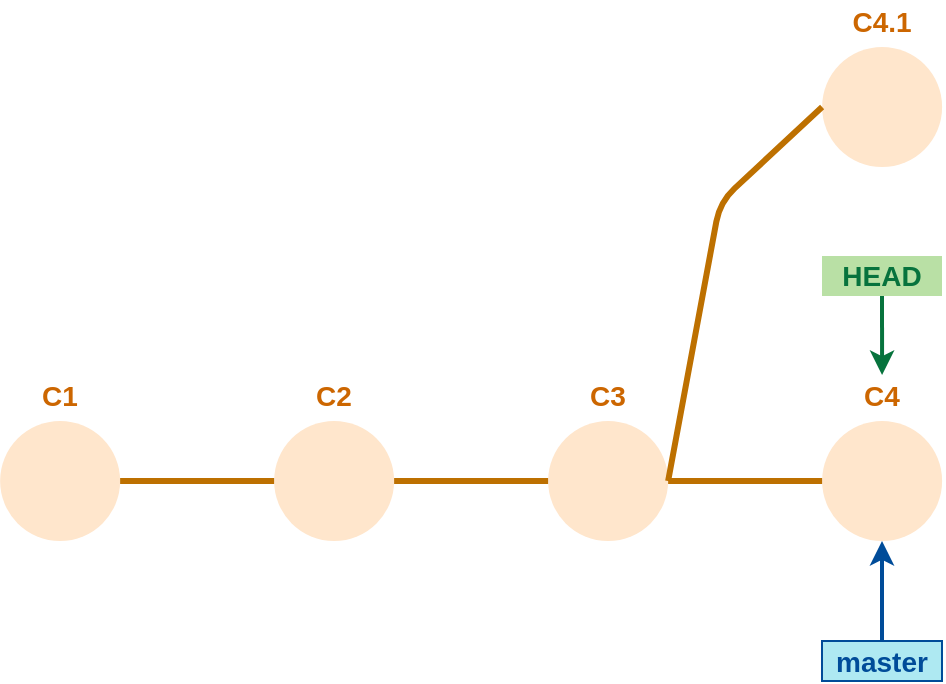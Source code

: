 <mxfile version="12.1.3" type="device" pages="1"><diagram id="HAET5fpl5bqPvAFkC88v" name="Page-1"><mxGraphModel dx="689" dy="785" grid="1" gridSize="10" guides="1" tooltips="1" connect="1" arrows="1" fold="1" page="1" pageScale="1" pageWidth="1100" pageHeight="1169" math="0" shadow="0"><root><mxCell id="0"/><mxCell id="1" parent="0"/><mxCell id="OzglFJ8sJ1fg2wrmD4SC-4" value="" style="ellipse;whiteSpace=wrap;html=1;aspect=fixed;fillColor=#FFE6CC;strokeColor=none;" parent="1" vertex="1"><mxGeometry x="40.059" y="299.5" width="60" height="60" as="geometry"/></mxCell><mxCell id="OzglFJ8sJ1fg2wrmD4SC-5" value="" style="ellipse;whiteSpace=wrap;html=1;aspect=fixed;fillColor=#FFE6CC;strokeColor=none;" parent="1" vertex="1"><mxGeometry x="177.059" y="299.5" width="60" height="60" as="geometry"/></mxCell><mxCell id="OzglFJ8sJ1fg2wrmD4SC-6" value="" style="endArrow=none;html=1;entryX=1;entryY=0.5;entryDx=0;entryDy=0;exitX=0;exitY=0.5;exitDx=0;exitDy=0;endFill=0;fillColor=#f0a30a;strokeColor=#BD7000;strokeWidth=3;" parent="1" source="OzglFJ8sJ1fg2wrmD4SC-5" target="OzglFJ8sJ1fg2wrmD4SC-4" edge="1"><mxGeometry width="50" height="50" relative="1" as="geometry"><mxPoint x="40.059" y="449.5" as="sourcePoint"/><mxPoint x="90.059" y="399.5" as="targetPoint"/></mxGeometry></mxCell><mxCell id="OzglFJ8sJ1fg2wrmD4SC-7" value="C1" style="text;html=1;strokeColor=none;fillColor=none;align=center;verticalAlign=middle;whiteSpace=wrap;rounded=0;fontStyle=1;fontSize=14;fontColor=#CC6600;" parent="1" vertex="1"><mxGeometry x="50.059" y="276.5" width="40" height="20" as="geometry"/></mxCell><mxCell id="OzglFJ8sJ1fg2wrmD4SC-8" value="C2" style="text;html=1;strokeColor=none;fillColor=none;align=center;verticalAlign=middle;whiteSpace=wrap;rounded=0;fontStyle=1;fontSize=14;fontColor=#CC6600;" parent="1" vertex="1"><mxGeometry x="187.059" y="276.5" width="40" height="20" as="geometry"/></mxCell><mxCell id="OzglFJ8sJ1fg2wrmD4SC-9" value="" style="ellipse;whiteSpace=wrap;html=1;aspect=fixed;fillColor=#FFE6CC;strokeColor=none;" parent="1" vertex="1"><mxGeometry x="314.059" y="299.5" width="60" height="60" as="geometry"/></mxCell><mxCell id="OzglFJ8sJ1fg2wrmD4SC-10" value="" style="endArrow=none;html=1;entryX=1;entryY=0.5;entryDx=0;entryDy=0;exitX=0;exitY=0.5;exitDx=0;exitDy=0;endFill=0;fillColor=#f0a30a;strokeColor=#BD7000;strokeWidth=3;" parent="1" source="OzglFJ8sJ1fg2wrmD4SC-9" edge="1"><mxGeometry width="50" height="50" relative="1" as="geometry"><mxPoint x="177.059" y="449.5" as="sourcePoint"/><mxPoint x="237.059" y="329.5" as="targetPoint"/></mxGeometry></mxCell><mxCell id="OzglFJ8sJ1fg2wrmD4SC-11" value="C3" style="text;html=1;strokeColor=none;fillColor=none;align=center;verticalAlign=middle;whiteSpace=wrap;rounded=0;fontStyle=1;fontSize=14;fontColor=#CC6600;" parent="1" vertex="1"><mxGeometry x="324.059" y="276.5" width="40" height="20" as="geometry"/></mxCell><mxCell id="OzglFJ8sJ1fg2wrmD4SC-12" value="" style="ellipse;whiteSpace=wrap;html=1;aspect=fixed;fillColor=#FFE6CC;strokeColor=none;" parent="1" vertex="1"><mxGeometry x="451.059" y="299.5" width="60" height="60" as="geometry"/></mxCell><mxCell id="OzglFJ8sJ1fg2wrmD4SC-13" value="" style="endArrow=none;html=1;entryX=1;entryY=0.5;entryDx=0;entryDy=0;exitX=0;exitY=0.5;exitDx=0;exitDy=0;endFill=0;fillColor=#f0a30a;strokeColor=#BD7000;strokeWidth=3;" parent="1" source="OzglFJ8sJ1fg2wrmD4SC-12" edge="1"><mxGeometry width="50" height="50" relative="1" as="geometry"><mxPoint x="314.059" y="449.5" as="sourcePoint"/><mxPoint x="374.059" y="329.5" as="targetPoint"/></mxGeometry></mxCell><mxCell id="OzglFJ8sJ1fg2wrmD4SC-14" value="C4" style="text;html=1;strokeColor=none;fillColor=none;align=center;verticalAlign=middle;whiteSpace=wrap;rounded=0;fontStyle=1;fontSize=14;fontColor=#CC6600;" parent="1" vertex="1"><mxGeometry x="461.059" y="276.5" width="40" height="20" as="geometry"/></mxCell><mxCell id="OzglFJ8sJ1fg2wrmD4SC-21" value="HEAD" style="text;html=1;strokeColor=none;fillColor=#B9E0A5;align=center;verticalAlign=middle;whiteSpace=wrap;rounded=0;fontStyle=1;fontSize=14;fontColor=#07733D;" parent="1" vertex="1"><mxGeometry x="451" y="217" width="60" height="20" as="geometry"/></mxCell><mxCell id="OzglFJ8sJ1fg2wrmD4SC-22" value="" style="endArrow=classic;html=1;strokeColor=#07733D;fillColor=#FFB366;fontColor=#07733D;exitX=0.5;exitY=1;exitDx=0;exitDy=0;strokeWidth=2;" parent="1" source="OzglFJ8sJ1fg2wrmD4SC-21" edge="1"><mxGeometry width="50" height="50" relative="1" as="geometry"><mxPoint x="314" y="427" as="sourcePoint"/><mxPoint x="481.047" y="276.5" as="targetPoint"/></mxGeometry></mxCell><mxCell id="mrfmCj64JZZggaUAGXXq-5" value="master" style="text;html=1;strokeColor=#004C99;fillColor=#AEE9F2;align=center;verticalAlign=middle;whiteSpace=wrap;rounded=0;fontStyle=1;fontSize=14;fontColor=#004C99;" parent="1" vertex="1"><mxGeometry x="451" y="409.5" width="60" height="20" as="geometry"/></mxCell><mxCell id="mrfmCj64JZZggaUAGXXq-6" value="" style="endArrow=classic;html=1;strokeColor=#004C99;fillColor=#FFB366;fontColor=#07733D;exitX=0.5;exitY=0;exitDx=0;exitDy=0;entryX=0.5;entryY=1;entryDx=0;entryDy=0;strokeWidth=2;" parent="1" source="mrfmCj64JZZggaUAGXXq-5" edge="1"><mxGeometry width="50" height="50" relative="1" as="geometry"><mxPoint x="491" y="249.5" as="sourcePoint"/><mxPoint x="481" y="359.5" as="targetPoint"/></mxGeometry></mxCell><mxCell id="zPBSEYW3uFYpWsZluzSr-5" value="" style="ellipse;whiteSpace=wrap;html=1;aspect=fixed;fillColor=#FFE6CC;strokeColor=none;" vertex="1" parent="1"><mxGeometry x="451.059" y="112.5" width="60" height="60" as="geometry"/></mxCell><mxCell id="zPBSEYW3uFYpWsZluzSr-6" value="C4.1" style="text;html=1;strokeColor=none;fillColor=none;align=center;verticalAlign=middle;whiteSpace=wrap;rounded=0;fontStyle=1;fontSize=14;fontColor=#CC6600;" vertex="1" parent="1"><mxGeometry x="461.059" y="89.5" width="40" height="20" as="geometry"/></mxCell><mxCell id="zPBSEYW3uFYpWsZluzSr-7" value="" style="endArrow=none;html=1;entryX=1;entryY=0.5;entryDx=0;entryDy=0;exitX=0;exitY=0.5;exitDx=0;exitDy=0;endFill=0;fillColor=#f0a30a;strokeColor=#BD7000;strokeWidth=3;" edge="1" parent="1" source="zPBSEYW3uFYpWsZluzSr-5" target="OzglFJ8sJ1fg2wrmD4SC-9"><mxGeometry width="50" height="50" relative="1" as="geometry"><mxPoint x="461.059" y="339.5" as="sourcePoint"/><mxPoint x="384.059" y="339.5" as="targetPoint"/><Array as="points"><mxPoint x="400" y="190"/></Array></mxGeometry></mxCell></root></mxGraphModel></diagram></mxfile>